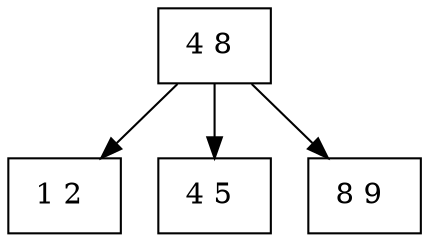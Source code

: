 digraph Btree {
    node0 [shape=box][label="4 8 "]
    node0 -> node1
    node0 -> node2
    node0 -> node3
    node1 [shape=box][label="1 2 "]
    node2 [shape=box][label="4 5 "]
    node3 [shape=box][label="8 9 "]
}